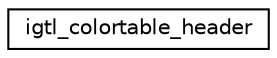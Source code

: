 digraph "Graphical Class Hierarchy"
{
  edge [fontname="Helvetica",fontsize="10",labelfontname="Helvetica",labelfontsize="10"];
  node [fontname="Helvetica",fontsize="10",shape=record];
  rankdir="LR";
  Node1 [label="igtl_colortable_header",height=0.2,width=0.4,color="black", fillcolor="white", style="filled",URL="$structigtl__colortable__header.html"];
}
